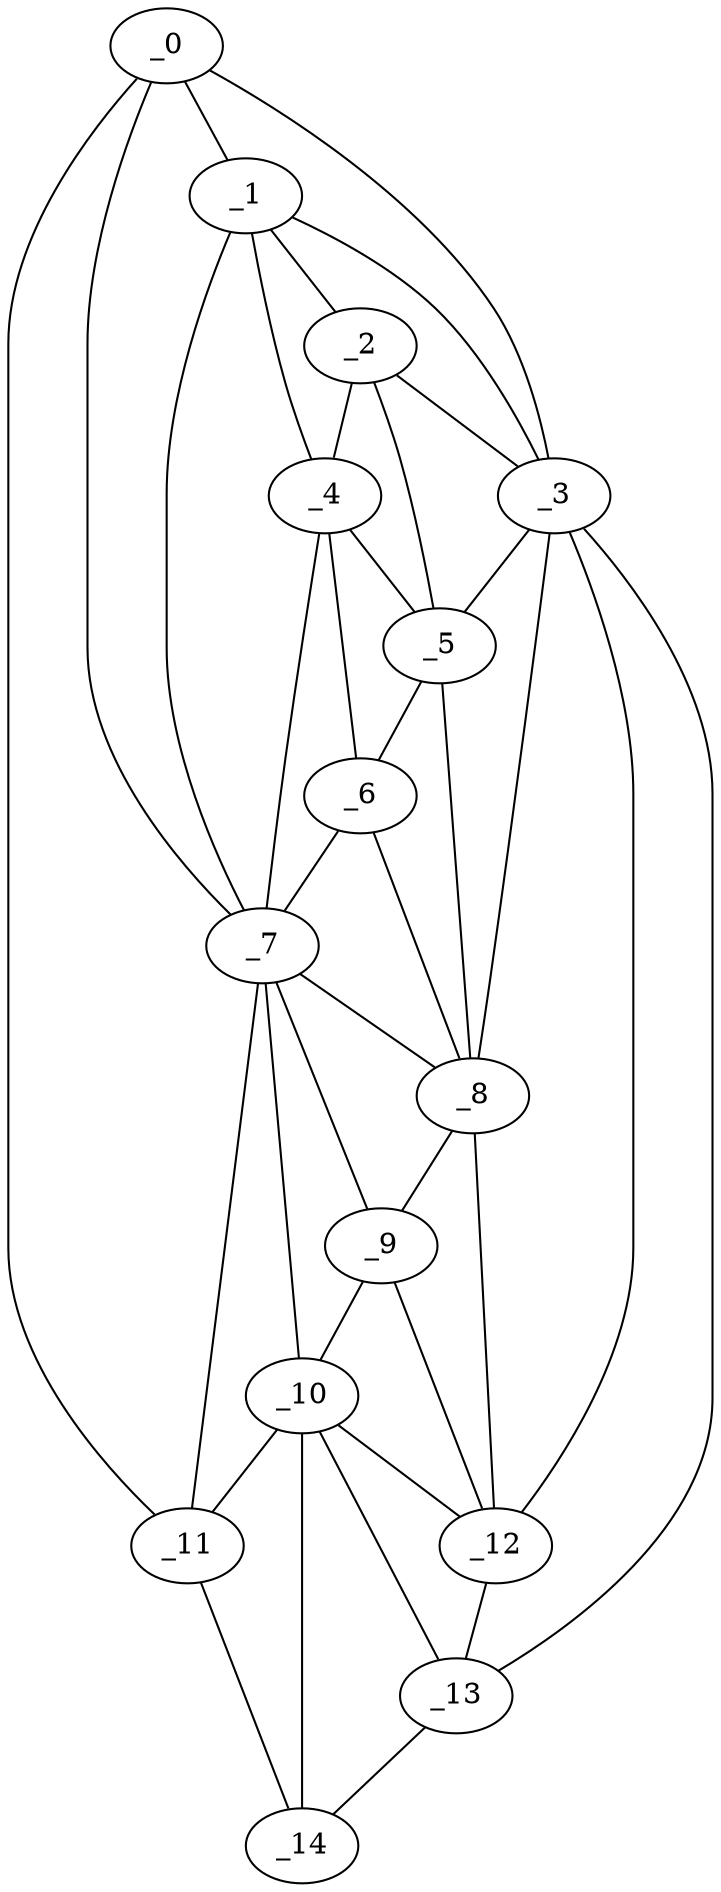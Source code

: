graph "obj98__240.gxl" {
	_0	 [x=5,
		y=29];
	_1	 [x=25,
		y=30];
	_0 -- _1	 [valence=2];
	_3	 [x=41,
		y=21];
	_0 -- _3	 [valence=1];
	_7	 [x=53,
		y=64];
	_0 -- _7	 [valence=1];
	_11	 [x=85,
		y=105];
	_0 -- _11	 [valence=1];
	_2	 [x=34,
		y=31];
	_1 -- _2	 [valence=2];
	_1 -- _3	 [valence=1];
	_4	 [x=44,
		y=37];
	_1 -- _4	 [valence=2];
	_1 -- _7	 [valence=2];
	_2 -- _3	 [valence=2];
	_2 -- _4	 [valence=1];
	_5	 [x=47,
		y=31];
	_2 -- _5	 [valence=1];
	_3 -- _5	 [valence=2];
	_8	 [x=63,
		y=47];
	_3 -- _8	 [valence=1];
	_12	 [x=90,
		y=63];
	_3 -- _12	 [valence=2];
	_13	 [x=123,
		y=75];
	_3 -- _13	 [valence=1];
	_4 -- _5	 [valence=1];
	_6	 [x=52,
		y=40];
	_4 -- _6	 [valence=2];
	_4 -- _7	 [valence=1];
	_5 -- _6	 [valence=2];
	_5 -- _8	 [valence=1];
	_6 -- _7	 [valence=2];
	_6 -- _8	 [valence=2];
	_7 -- _8	 [valence=2];
	_9	 [x=69,
		y=52];
	_7 -- _9	 [valence=2];
	_10	 [x=85,
		y=85];
	_7 -- _10	 [valence=2];
	_7 -- _11	 [valence=2];
	_8 -- _9	 [valence=2];
	_8 -- _12	 [valence=2];
	_9 -- _10	 [valence=2];
	_9 -- _12	 [valence=2];
	_10 -- _11	 [valence=1];
	_10 -- _12	 [valence=1];
	_10 -- _13	 [valence=2];
	_14	 [x=124,
		y=96];
	_10 -- _14	 [valence=2];
	_11 -- _14	 [valence=1];
	_12 -- _13	 [valence=2];
	_13 -- _14	 [valence=1];
}
